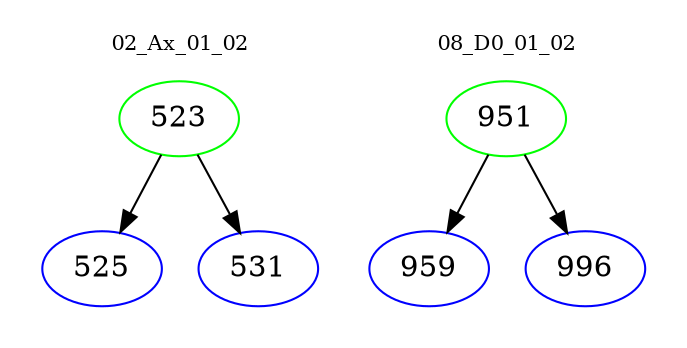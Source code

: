 digraph{
subgraph cluster_0 {
color = white
label = "02_Ax_01_02";
fontsize=10;
T0_523 [label="523", color="green"]
T0_523 -> T0_525 [color="black"]
T0_525 [label="525", color="blue"]
T0_523 -> T0_531 [color="black"]
T0_531 [label="531", color="blue"]
}
subgraph cluster_1 {
color = white
label = "08_D0_01_02";
fontsize=10;
T1_951 [label="951", color="green"]
T1_951 -> T1_959 [color="black"]
T1_959 [label="959", color="blue"]
T1_951 -> T1_996 [color="black"]
T1_996 [label="996", color="blue"]
}
}
